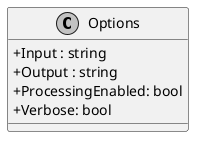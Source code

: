 @startuml
skinparam monochrome true
skinparam classAttributeIconSize 0

class Options {
    + Input : string
    + Output : string
    + ProcessingEnabled: bool
    + Verbose: bool
}
@enduml
